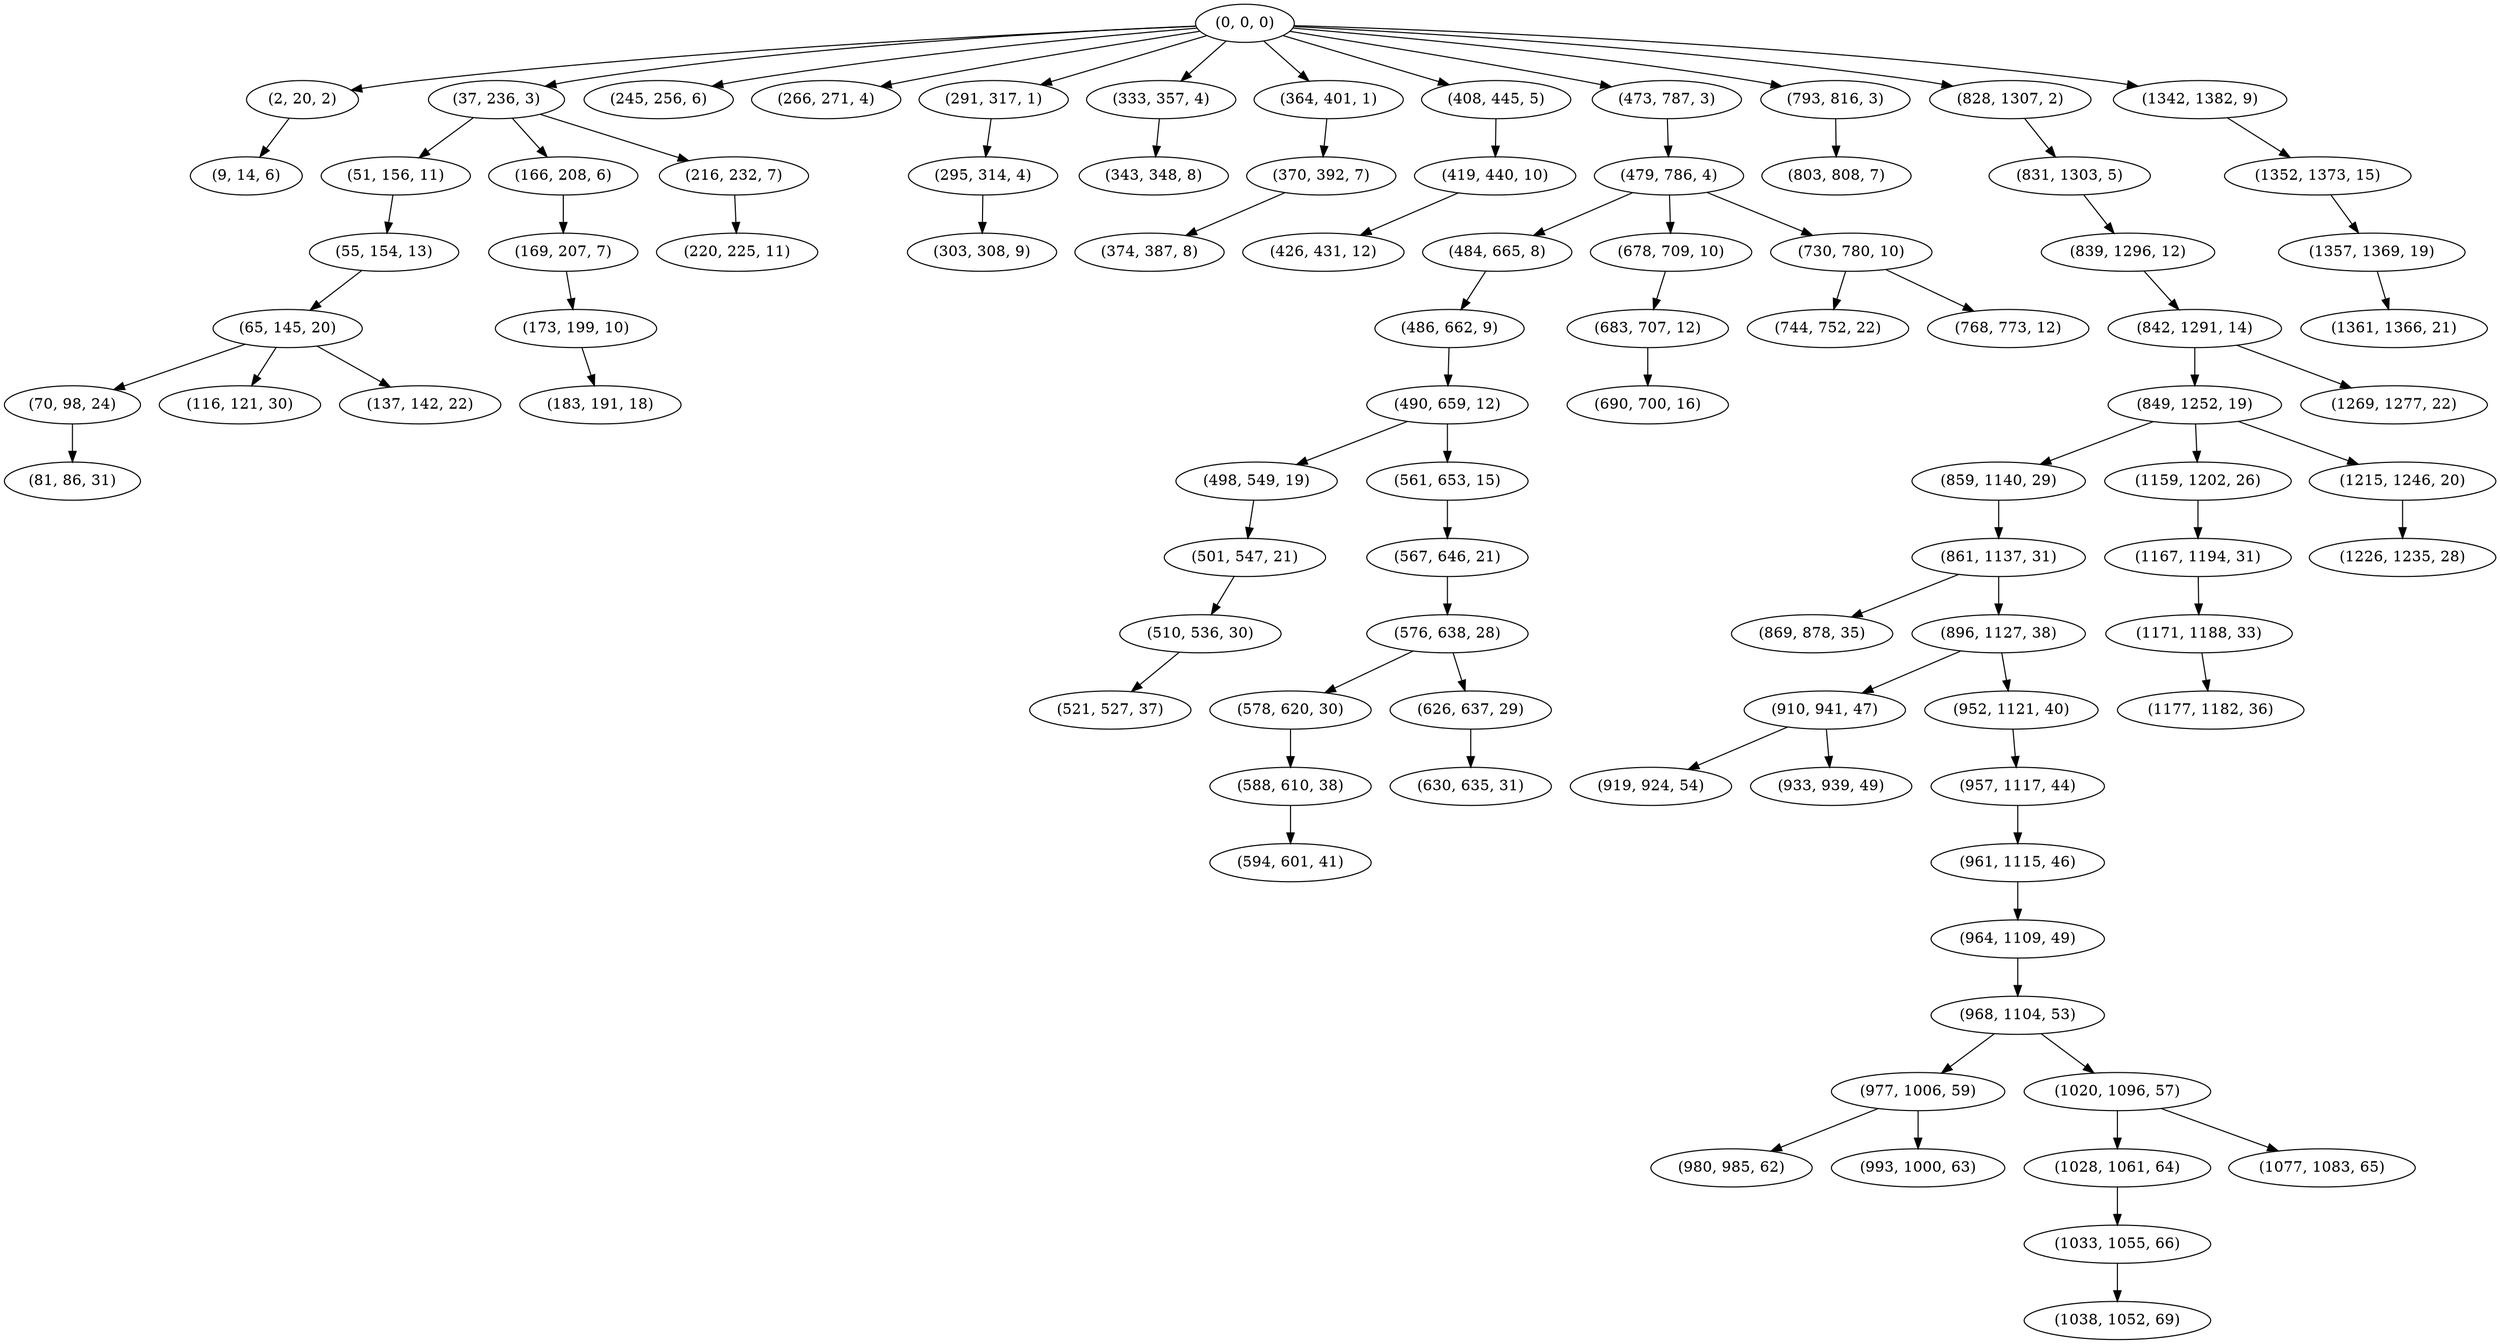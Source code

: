 digraph tree {
    "(0, 0, 0)";
    "(2, 20, 2)";
    "(9, 14, 6)";
    "(37, 236, 3)";
    "(51, 156, 11)";
    "(55, 154, 13)";
    "(65, 145, 20)";
    "(70, 98, 24)";
    "(81, 86, 31)";
    "(116, 121, 30)";
    "(137, 142, 22)";
    "(166, 208, 6)";
    "(169, 207, 7)";
    "(173, 199, 10)";
    "(183, 191, 18)";
    "(216, 232, 7)";
    "(220, 225, 11)";
    "(245, 256, 6)";
    "(266, 271, 4)";
    "(291, 317, 1)";
    "(295, 314, 4)";
    "(303, 308, 9)";
    "(333, 357, 4)";
    "(343, 348, 8)";
    "(364, 401, 1)";
    "(370, 392, 7)";
    "(374, 387, 8)";
    "(408, 445, 5)";
    "(419, 440, 10)";
    "(426, 431, 12)";
    "(473, 787, 3)";
    "(479, 786, 4)";
    "(484, 665, 8)";
    "(486, 662, 9)";
    "(490, 659, 12)";
    "(498, 549, 19)";
    "(501, 547, 21)";
    "(510, 536, 30)";
    "(521, 527, 37)";
    "(561, 653, 15)";
    "(567, 646, 21)";
    "(576, 638, 28)";
    "(578, 620, 30)";
    "(588, 610, 38)";
    "(594, 601, 41)";
    "(626, 637, 29)";
    "(630, 635, 31)";
    "(678, 709, 10)";
    "(683, 707, 12)";
    "(690, 700, 16)";
    "(730, 780, 10)";
    "(744, 752, 22)";
    "(768, 773, 12)";
    "(793, 816, 3)";
    "(803, 808, 7)";
    "(828, 1307, 2)";
    "(831, 1303, 5)";
    "(839, 1296, 12)";
    "(842, 1291, 14)";
    "(849, 1252, 19)";
    "(859, 1140, 29)";
    "(861, 1137, 31)";
    "(869, 878, 35)";
    "(896, 1127, 38)";
    "(910, 941, 47)";
    "(919, 924, 54)";
    "(933, 939, 49)";
    "(952, 1121, 40)";
    "(957, 1117, 44)";
    "(961, 1115, 46)";
    "(964, 1109, 49)";
    "(968, 1104, 53)";
    "(977, 1006, 59)";
    "(980, 985, 62)";
    "(993, 1000, 63)";
    "(1020, 1096, 57)";
    "(1028, 1061, 64)";
    "(1033, 1055, 66)";
    "(1038, 1052, 69)";
    "(1077, 1083, 65)";
    "(1159, 1202, 26)";
    "(1167, 1194, 31)";
    "(1171, 1188, 33)";
    "(1177, 1182, 36)";
    "(1215, 1246, 20)";
    "(1226, 1235, 28)";
    "(1269, 1277, 22)";
    "(1342, 1382, 9)";
    "(1352, 1373, 15)";
    "(1357, 1369, 19)";
    "(1361, 1366, 21)";
    "(0, 0, 0)" -> "(2, 20, 2)";
    "(0, 0, 0)" -> "(37, 236, 3)";
    "(0, 0, 0)" -> "(245, 256, 6)";
    "(0, 0, 0)" -> "(266, 271, 4)";
    "(0, 0, 0)" -> "(291, 317, 1)";
    "(0, 0, 0)" -> "(333, 357, 4)";
    "(0, 0, 0)" -> "(364, 401, 1)";
    "(0, 0, 0)" -> "(408, 445, 5)";
    "(0, 0, 0)" -> "(473, 787, 3)";
    "(0, 0, 0)" -> "(793, 816, 3)";
    "(0, 0, 0)" -> "(828, 1307, 2)";
    "(0, 0, 0)" -> "(1342, 1382, 9)";
    "(2, 20, 2)" -> "(9, 14, 6)";
    "(37, 236, 3)" -> "(51, 156, 11)";
    "(37, 236, 3)" -> "(166, 208, 6)";
    "(37, 236, 3)" -> "(216, 232, 7)";
    "(51, 156, 11)" -> "(55, 154, 13)";
    "(55, 154, 13)" -> "(65, 145, 20)";
    "(65, 145, 20)" -> "(70, 98, 24)";
    "(65, 145, 20)" -> "(116, 121, 30)";
    "(65, 145, 20)" -> "(137, 142, 22)";
    "(70, 98, 24)" -> "(81, 86, 31)";
    "(166, 208, 6)" -> "(169, 207, 7)";
    "(169, 207, 7)" -> "(173, 199, 10)";
    "(173, 199, 10)" -> "(183, 191, 18)";
    "(216, 232, 7)" -> "(220, 225, 11)";
    "(291, 317, 1)" -> "(295, 314, 4)";
    "(295, 314, 4)" -> "(303, 308, 9)";
    "(333, 357, 4)" -> "(343, 348, 8)";
    "(364, 401, 1)" -> "(370, 392, 7)";
    "(370, 392, 7)" -> "(374, 387, 8)";
    "(408, 445, 5)" -> "(419, 440, 10)";
    "(419, 440, 10)" -> "(426, 431, 12)";
    "(473, 787, 3)" -> "(479, 786, 4)";
    "(479, 786, 4)" -> "(484, 665, 8)";
    "(479, 786, 4)" -> "(678, 709, 10)";
    "(479, 786, 4)" -> "(730, 780, 10)";
    "(484, 665, 8)" -> "(486, 662, 9)";
    "(486, 662, 9)" -> "(490, 659, 12)";
    "(490, 659, 12)" -> "(498, 549, 19)";
    "(490, 659, 12)" -> "(561, 653, 15)";
    "(498, 549, 19)" -> "(501, 547, 21)";
    "(501, 547, 21)" -> "(510, 536, 30)";
    "(510, 536, 30)" -> "(521, 527, 37)";
    "(561, 653, 15)" -> "(567, 646, 21)";
    "(567, 646, 21)" -> "(576, 638, 28)";
    "(576, 638, 28)" -> "(578, 620, 30)";
    "(576, 638, 28)" -> "(626, 637, 29)";
    "(578, 620, 30)" -> "(588, 610, 38)";
    "(588, 610, 38)" -> "(594, 601, 41)";
    "(626, 637, 29)" -> "(630, 635, 31)";
    "(678, 709, 10)" -> "(683, 707, 12)";
    "(683, 707, 12)" -> "(690, 700, 16)";
    "(730, 780, 10)" -> "(744, 752, 22)";
    "(730, 780, 10)" -> "(768, 773, 12)";
    "(793, 816, 3)" -> "(803, 808, 7)";
    "(828, 1307, 2)" -> "(831, 1303, 5)";
    "(831, 1303, 5)" -> "(839, 1296, 12)";
    "(839, 1296, 12)" -> "(842, 1291, 14)";
    "(842, 1291, 14)" -> "(849, 1252, 19)";
    "(842, 1291, 14)" -> "(1269, 1277, 22)";
    "(849, 1252, 19)" -> "(859, 1140, 29)";
    "(849, 1252, 19)" -> "(1159, 1202, 26)";
    "(849, 1252, 19)" -> "(1215, 1246, 20)";
    "(859, 1140, 29)" -> "(861, 1137, 31)";
    "(861, 1137, 31)" -> "(869, 878, 35)";
    "(861, 1137, 31)" -> "(896, 1127, 38)";
    "(896, 1127, 38)" -> "(910, 941, 47)";
    "(896, 1127, 38)" -> "(952, 1121, 40)";
    "(910, 941, 47)" -> "(919, 924, 54)";
    "(910, 941, 47)" -> "(933, 939, 49)";
    "(952, 1121, 40)" -> "(957, 1117, 44)";
    "(957, 1117, 44)" -> "(961, 1115, 46)";
    "(961, 1115, 46)" -> "(964, 1109, 49)";
    "(964, 1109, 49)" -> "(968, 1104, 53)";
    "(968, 1104, 53)" -> "(977, 1006, 59)";
    "(968, 1104, 53)" -> "(1020, 1096, 57)";
    "(977, 1006, 59)" -> "(980, 985, 62)";
    "(977, 1006, 59)" -> "(993, 1000, 63)";
    "(1020, 1096, 57)" -> "(1028, 1061, 64)";
    "(1020, 1096, 57)" -> "(1077, 1083, 65)";
    "(1028, 1061, 64)" -> "(1033, 1055, 66)";
    "(1033, 1055, 66)" -> "(1038, 1052, 69)";
    "(1159, 1202, 26)" -> "(1167, 1194, 31)";
    "(1167, 1194, 31)" -> "(1171, 1188, 33)";
    "(1171, 1188, 33)" -> "(1177, 1182, 36)";
    "(1215, 1246, 20)" -> "(1226, 1235, 28)";
    "(1342, 1382, 9)" -> "(1352, 1373, 15)";
    "(1352, 1373, 15)" -> "(1357, 1369, 19)";
    "(1357, 1369, 19)" -> "(1361, 1366, 21)";
}
